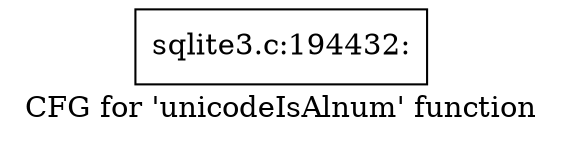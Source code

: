 digraph "CFG for 'unicodeIsAlnum' function" {
	label="CFG for 'unicodeIsAlnum' function";

	Node0x55c0f88a98c0 [shape=record,label="{sqlite3.c:194432:}"];
}
